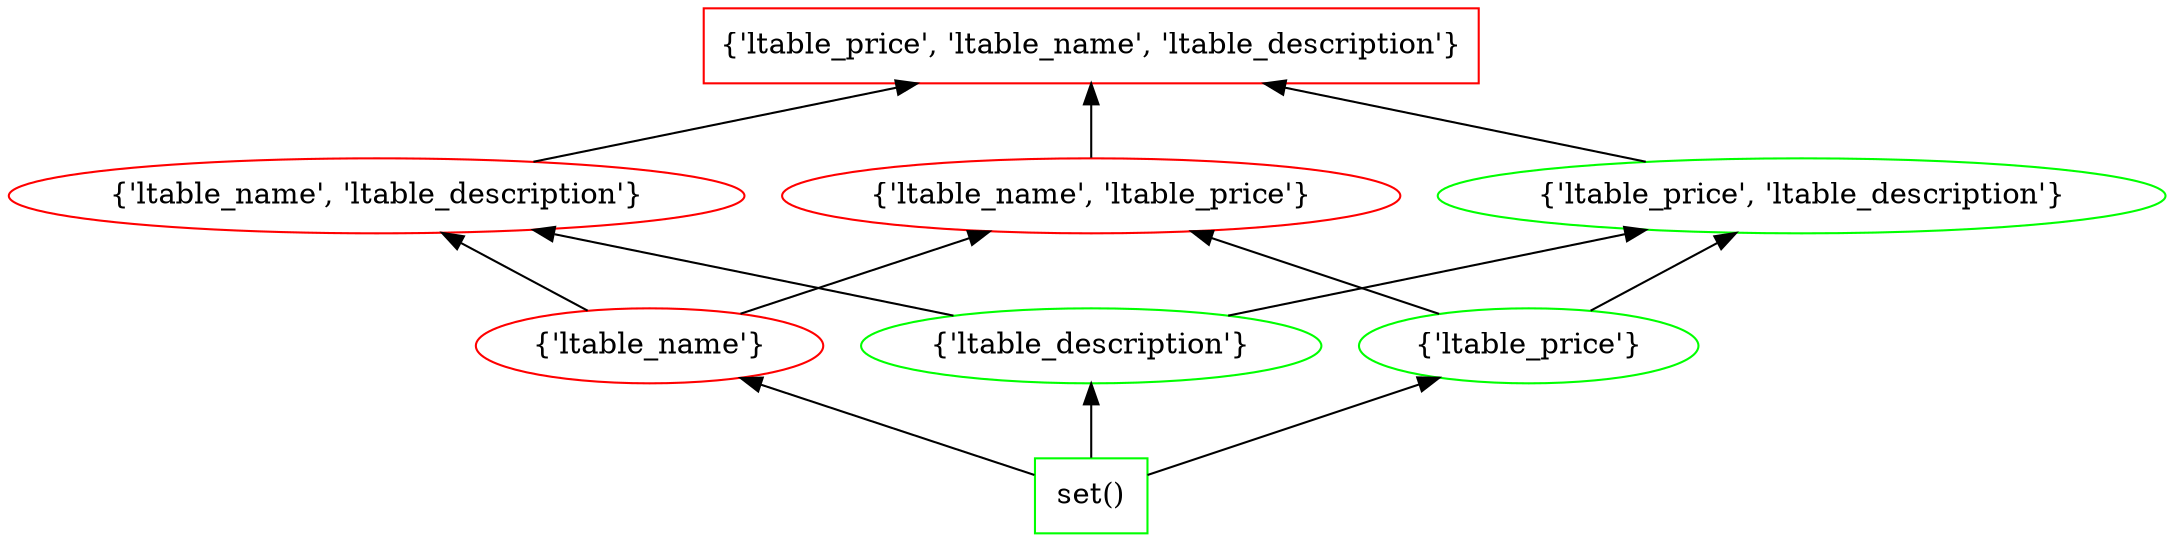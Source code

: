 digraph G {
splines="line"
rankdir=BT
"{'ltable_price', 'ltable_name', 'ltable_description'}" [shape=box];
"set()" [shape=box];
"set()" [color=green];
"set()" -> "{'ltable_name'}";
"set()" -> "{'ltable_description'}";
"set()" -> "{'ltable_price'}";
"{'ltable_name'}" [color=red];
"{'ltable_name'}" -> "{'ltable_name', 'ltable_description'}";
"{'ltable_name'}" -> "{'ltable_name', 'ltable_price'}";
"{'ltable_description'}" [color=green];
"{'ltable_description'}" -> "{'ltable_name', 'ltable_description'}";
"{'ltable_description'}" -> "{'ltable_price', 'ltable_description'}";
"{'ltable_price'}" [color=green];
"{'ltable_price'}" -> "{'ltable_name', 'ltable_price'}";
"{'ltable_price'}" -> "{'ltable_price', 'ltable_description'}";
"{'ltable_name', 'ltable_description'}" [color=red];
"{'ltable_name', 'ltable_description'}" -> "{'ltable_price', 'ltable_name', 'ltable_description'}";
"{'ltable_name', 'ltable_price'}" [color=red];
"{'ltable_name', 'ltable_price'}" -> "{'ltable_price', 'ltable_name', 'ltable_description'}";
"{'ltable_price', 'ltable_description'}" [color=green];
"{'ltable_price', 'ltable_description'}" -> "{'ltable_price', 'ltable_name', 'ltable_description'}";
"{'ltable_price', 'ltable_name', 'ltable_description'}" [color=red];
}